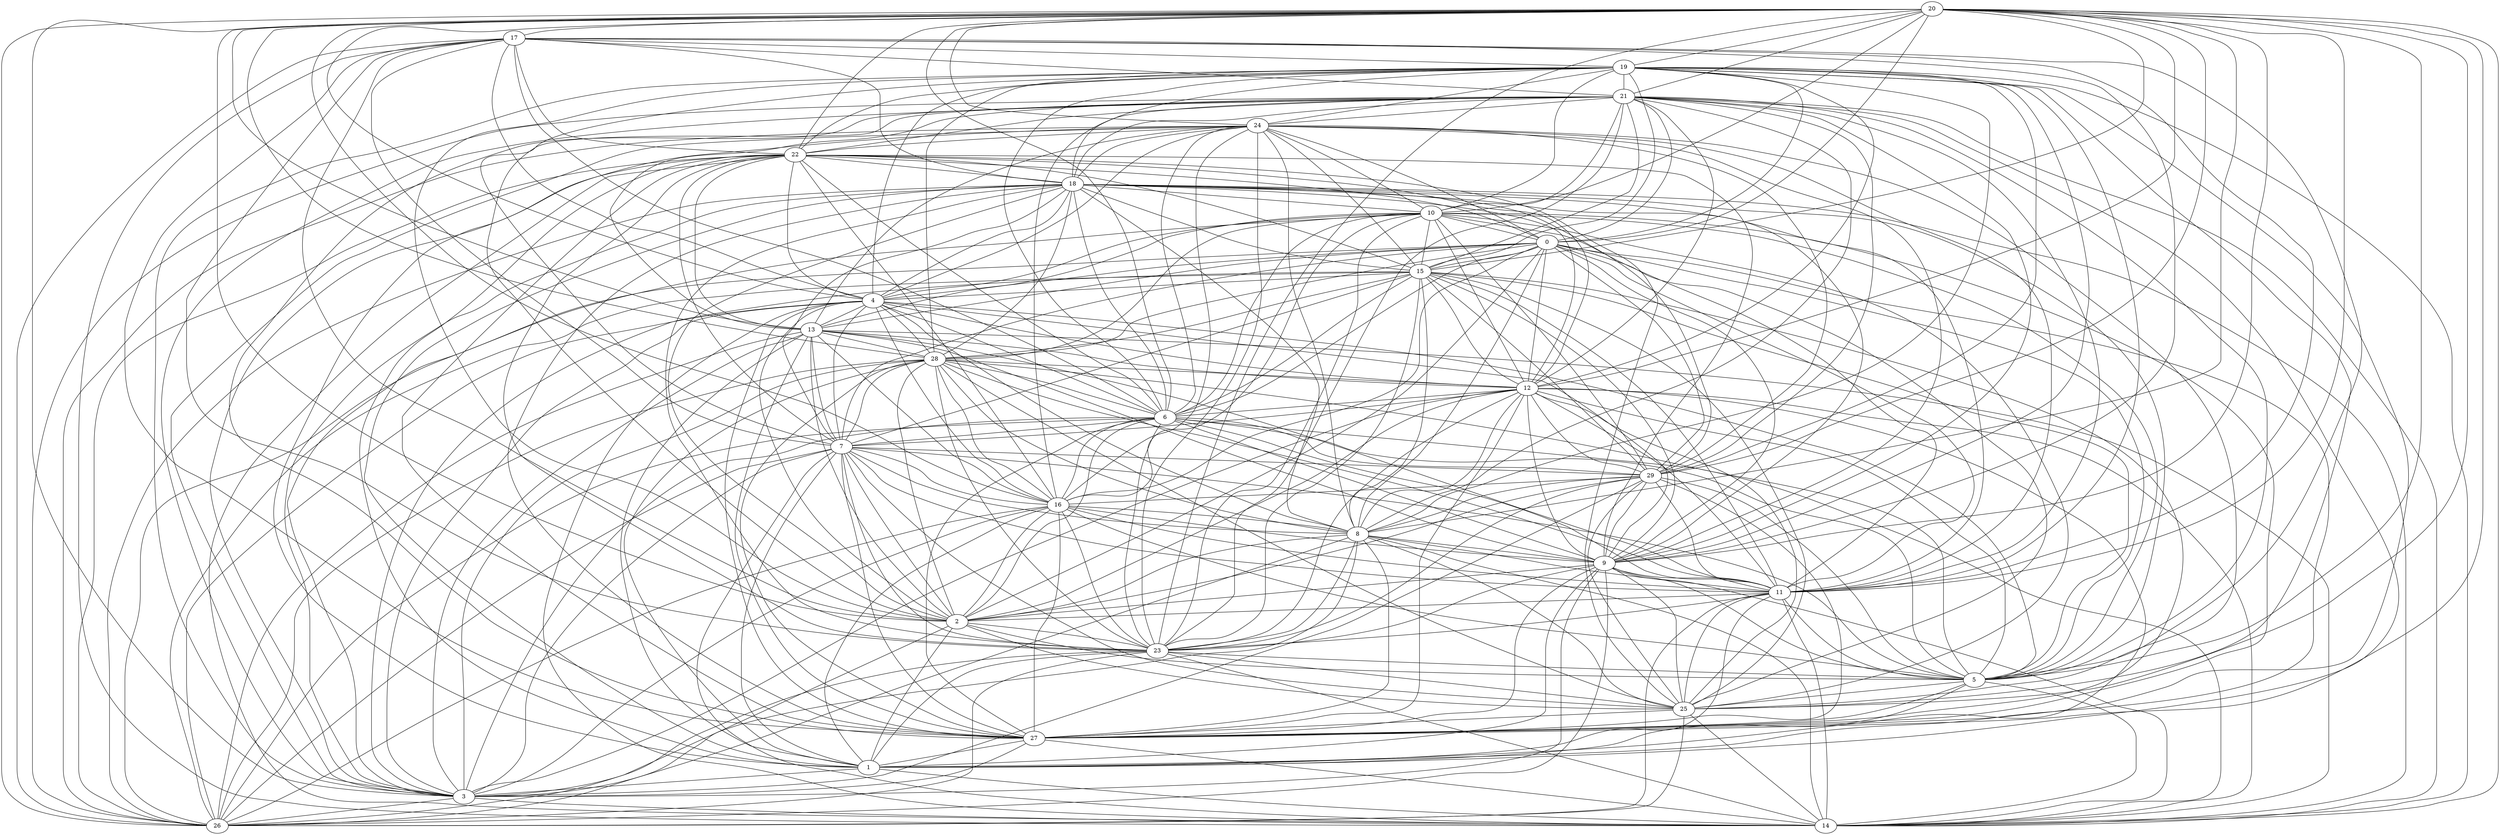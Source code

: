 graph{
   20 -- 17;
   20 -- 19;
   20 -- 21;
   20 -- 22;
   20 -- 23;
   20 -- 24;
   20 -- 25;
   20 -- 26;
   20 -- 27;
   22 -- 1;
   21 -- 2;
   21 -- 3;
   21 -- 5;
   21 -- 8;
   21 -- 11;
   21 -- 12;
   21 -- 14;
   2 -- 16;
   21 -- 24;
   21 -- 26;
   21 -- 27;
   21 -- 29;
   23 -- 5;
   22 -- 14;
   22 -- 18;
   22 -- 21;
   22 -- 23;
   22 -- 26;
   24 -- 3;
   23 -- 7;
   23 -- 9;
   23 -- 12;
   23 -- 16;
   23 -- 18;
   23 -- 21;
   23 -- 25;
   23 -- 26;
   23 -- 28;
   25 -- 2;
   24 -- 4;
   24 -- 6;
   24 -- 10;
   24 -- 11;
   12 -- 8;
   12 -- 10;
   12 -- 11;
   12 -- 13;
   12 -- 15;
   12 -- 22;
   14 -- 5;
   13 -- 1;
   13 -- 10;
   13 -- 14;
   13 -- 16;
   13 -- 20;
   13 -- 21;
   13 -- 22;
   13 -- 24;
   13 -- 27;
   13 -- 28;
   15 -- 3;
   14 -- 9;
   14 -- 11;
   14 -- 12;
   14 -- 17;
   14 -- 19;
   14 -- 20;
   14 -- 23;
   14 -- 25;
   14 -- 27;
   16 -- 1;
   15 -- 4;
   15 -- 5;
   15 -- 7;
   15 -- 18;
   15 -- 19;
   15 -- 20;
   15 -- 21;
   15 -- 22;
   15 -- 23;
   15 -- 24;
   15 -- 26;
   15 -- 27;
   15 -- 28;
   15 -- 29;
   5 -- 2;
   4 -- 22;
   4 -- 16;
   6 -- 7;
   2 -- 13;
   4 -- 20;
   4 -- 14;
   4 -- 26;
   4 -- 18;
   2 -- 18;
   4 -- 13;
   3 -- 13;
   3 -- 12;
   3 -- 10;
   4 -- 10;
   4 -- 9;
   5 -- 7;
   4 -- 5;
   4 -- 8;
   4 -- 0;
   5 -- 6;
   3 -- 6;
   2 -- 29;
   2 -- 9;
   4 -- 6;
   5 -- 11;
   2 -- 26;
   3 -- 9;
   2 -- 12;
   2 -- 28;
   5 -- 0;
   3 -- 29;
   3 -- 22;
   3 -- 20;
   3 -- 26;
   2 -- 23;
   3 -- 23;
   2 -- 20;
   3 -- 14;
   2 -- 17;
   3 -- 16;
   5 -- 9;
   0 -- 28;
   0 -- 24;
   0 -- 22;
   0 -- 25;
   0 -- 19;
   0 -- 16;
   0 -- 15;
   0 -- 20;
   0 -- 12;
   17 -- 4;
   24 -- 18;
   16 -- 8;
   24 -- 22;
   5 -- 25;
   16 -- 21;
   24 -- 23;
   16 -- 22;
   24 -- 25;
   16 -- 24;
   24 -- 26;
   16 -- 26;
   24 -- 29;
   16 -- 27;
   26 -- 9;
   16 -- 28;
   25 -- 9;
   18 -- 3;
   25 -- 11;
   17 -- 5;
   25 -- 12;
   6 -- 10;
   17 -- 18;
   25 -- 15;
   17 -- 19;
   25 -- 22;
   17 -- 21;
   25 -- 26;
   17 -- 22;
   25 -- 27;
   17 -- 23;
   25 -- 28;
   17 -- 26;
   27 -- 1;
   19 -- 2;
   26 -- 13;
   5 -- 16;
   18 -- 5;
   26 -- 28;
   18 -- 7;
   28 -- 3;
   18 -- 8;
   27 -- 3;
   18 -- 10;
   27 -- 4;
   18 -- 11;
   27 -- 5;
   18 -- 12;
   27 -- 8;
   18 -- 14;
   27 -- 9;
   18 -- 19;
   27 -- 12;
   18 -- 21;
   27 -- 17;
   18 -- 26;
   27 -- 18;
   20 -- 5;
   27 -- 19;
   19 -- 3;
   27 -- 22;
   19 -- 4;
   27 -- 28;
   19 -- 6;
   27 -- 29;
   0 -- 26;
   19 -- 12;
   29 -- 5;
   7 -- 3;
   19 -- 21;
   28 -- 4;
   19 -- 22;
   28 -- 5;
   19 -- 24;
   28 -- 10;
   19 -- 25;
   28 -- 12;
   19 -- 29;
   28 -- 18;
   21 -- 0;
   28 -- 19;
   20 -- 8;
   28 -- 20;
   20 -- 11;
   20 -- 12;
   29 -- 6;
   20 -- 16;
   29 -- 10;
   6 -- 14;
   6 -- 15;
   6 -- 16;
   6 -- 17;
   6 -- 18;
   6 -- 20;
   6 -- 22;
   6 -- 23;
   6 -- 26;
   6 -- 27;
   6 -- 28;
   8 -- 2;
   7 -- 4;
   7 -- 12;
   7 -- 13;
   7 -- 14;
   7 -- 16;
   7 -- 17;
   7 -- 19;
   7 -- 22;
   7 -- 25;
   7 -- 26;
   7 -- 27;
   7 -- 28;
   7 -- 29;
   9 -- 0;
   8 -- 3;
   8 -- 7;
   8 -- 9;
   8 -- 14;
   8 -- 15;
   8 -- 19;
   8 -- 23;
   8 -- 24;
   8 -- 25;
   8 -- 26;
   8 -- 28;
   8 -- 29;
   10 -- 0;
   9 -- 6;
   12 -- 6;
   10 -- 23;
   12 -- 5;
   10 -- 21;
   13 -- 0;
   10 -- 20;
   11 -- 29;
   10 -- 19;
   11 -- 28;
   10 -- 16;
   11 -- 26;
   10 -- 15;
   11 -- 23;
   10 -- 5;
   11 -- 19;
   11 -- 0;
   11 -- 17;
   9 -- 29;
   11 -- 16;
   9 -- 24;
   11 -- 15;
   9 -- 22;
   1 -- 14;
   11 -- 13;
   2 -- 6;
   9 -- 21;
   1 -- 12;
   11 -- 10;
   2 -- 4;
   9 -- 20;
   1 -- 9;
   11 -- 8;
   3 -- 4;
   9 -- 19;
   1 -- 7;
   11 -- 7;
   1 -- 28;
   1 -- 5;
   9 -- 18;
   11 -- 6;
   9 -- 17;
   1 -- 24;
   11 -- 2;
   1 -- 3;
   9 -- 16;
   1 -- 23;
   11 -- 1;
   1 -- 21;
   9 -- 15;
   2 -- 7;
   1 -- 2;
   12 -- 4;
   2 -- 0;
   9 -- 13;
   1 -- 18;
   10 -- 27;
   0 -- 29;
   9 -- 12;
   10 -- 25;
   9 -- 11;
   29 -- 12;
   29 -- 16;
   29 -- 18;
   29 -- 20;
   29 -- 23;
   29 -- 25;
   0 -- 8;
   0 -- 7;
   1 -- 0;
   0 -- 6;
}